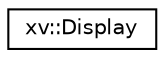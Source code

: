 digraph "Graphical Class Hierarchy"
{
 // LATEX_PDF_SIZE
  edge [fontname="Helvetica",fontsize="10",labelfontname="Helvetica",labelfontsize="10"];
  node [fontname="Helvetica",fontsize="10",shape=record];
  rankdir="LR";
  Node0 [label="xv::Display",height=0.2,width=0.4,color="black", fillcolor="white", style="filled",URL="$classxv_1_1Display.html",tooltip="The class to handle informations about the display (if device can display like a HMD)"];
}
